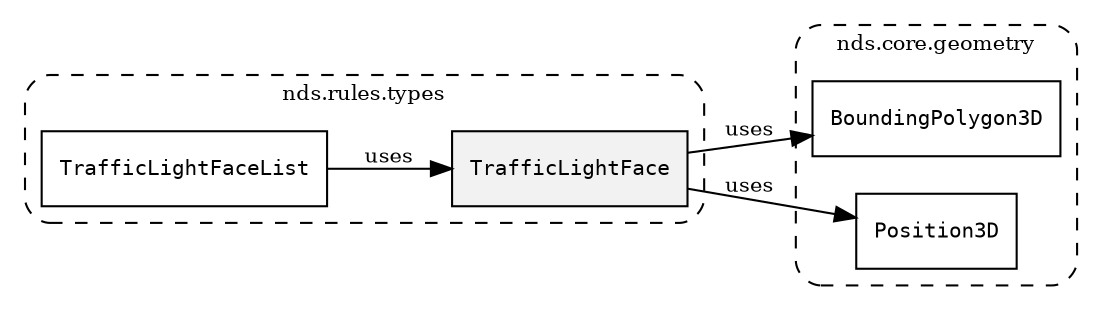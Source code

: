 /**
 * This dot file creates symbol collaboration diagram for TrafficLightFace.
 */
digraph ZSERIO
{
    node [shape=box, fontsize=10];
    rankdir="LR";
    fontsize=10;
    tooltip="TrafficLightFace collaboration diagram";

    subgraph "cluster_nds.rules.types"
    {
        style="dashed, rounded";
        label="nds.rules.types";
        tooltip="Package nds.rules.types";
        href="../../../content/packages/nds.rules.types.html#Package-nds-rules-types";
        target="_parent";

        "TrafficLightFace" [style="filled", fillcolor="#0000000D", target="_parent", label=<<font face="monospace"><table align="center" border="0" cellspacing="0" cellpadding="0"><tr><td href="../../../content/packages/nds.rules.types.html#Structure-TrafficLightFace" title="Structure defined in nds.rules.types">TrafficLightFace</td></tr></table></font>>];
        "TrafficLightFaceList" [target="_parent", label=<<font face="monospace"><table align="center" border="0" cellspacing="0" cellpadding="0"><tr><td href="../../../content/packages/nds.rules.types.html#Structure-TrafficLightFaceList" title="Structure defined in nds.rules.types">TrafficLightFaceList</td></tr></table></font>>];
    }

    subgraph "cluster_nds.core.geometry"
    {
        style="dashed, rounded";
        label="nds.core.geometry";
        tooltip="Package nds.core.geometry";
        href="../../../content/packages/nds.core.geometry.html#Package-nds-core-geometry";
        target="_parent";

        "BoundingPolygon3D" [target="_parent", label=<<font face="monospace"><table align="center" border="0" cellspacing="0" cellpadding="0"><tr><td href="../../../content/packages/nds.core.geometry.html#Structure-BoundingPolygon3D" title="Structure defined in nds.core.geometry">BoundingPolygon3D</td></tr></table></font>>];
        "Position3D" [target="_parent", label=<<font face="monospace"><table align="center" border="0" cellspacing="0" cellpadding="0"><tr><td href="../../../content/packages/nds.core.geometry.html#Structure-Position3D" title="Structure defined in nds.core.geometry">Position3D</td></tr></table></font>>];
    }

    "TrafficLightFace" -> "BoundingPolygon3D" [label="uses", fontsize=10];
    "TrafficLightFace" -> "Position3D" [label="uses", fontsize=10];
    "TrafficLightFaceList" -> "TrafficLightFace" [label="uses", fontsize=10];
}
